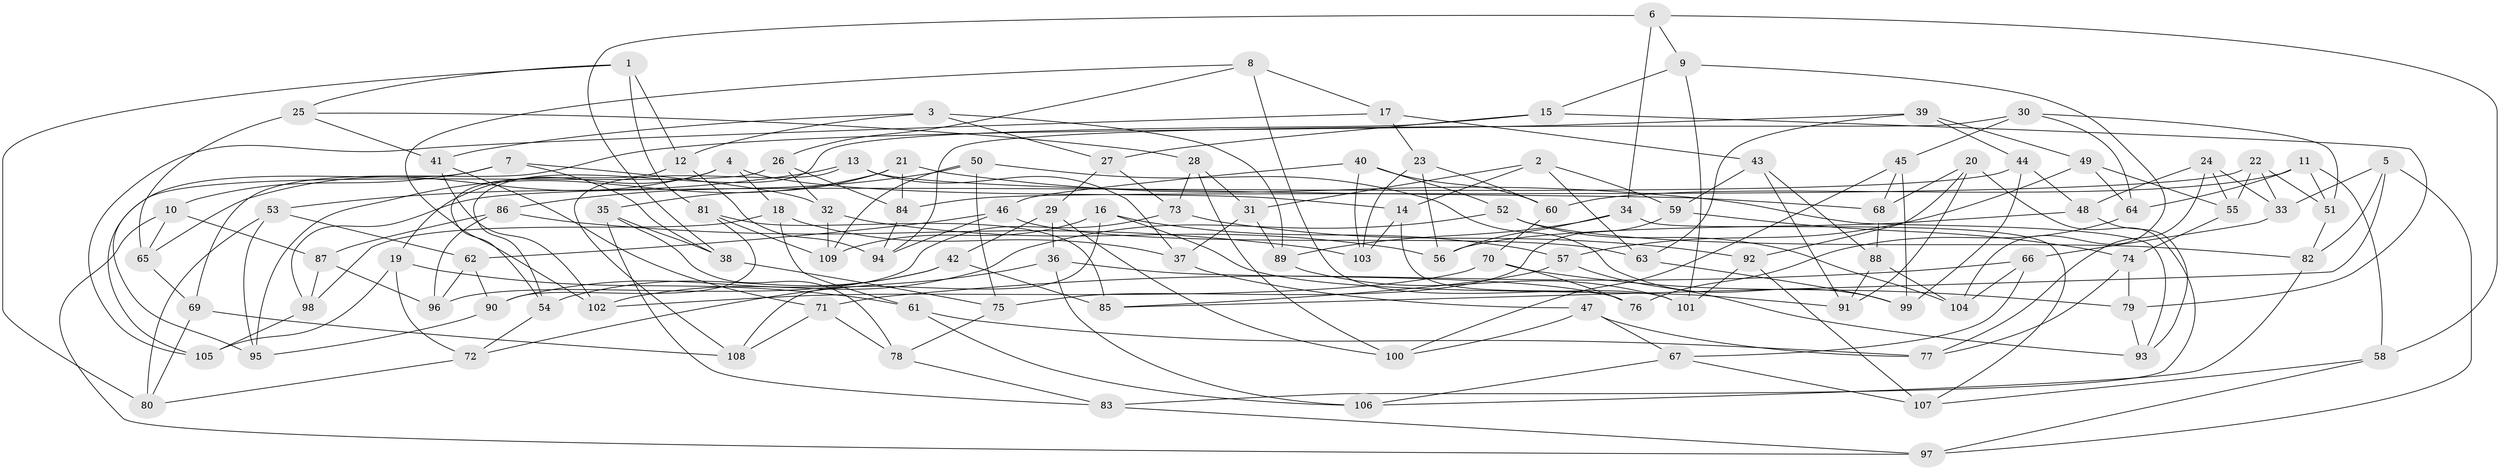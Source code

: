 // Generated by graph-tools (version 1.1) at 2025/58/03/09/25 04:58:27]
// undirected, 109 vertices, 218 edges
graph export_dot {
graph [start="1"]
  node [color=gray90,style=filled];
  1;
  2;
  3;
  4;
  5;
  6;
  7;
  8;
  9;
  10;
  11;
  12;
  13;
  14;
  15;
  16;
  17;
  18;
  19;
  20;
  21;
  22;
  23;
  24;
  25;
  26;
  27;
  28;
  29;
  30;
  31;
  32;
  33;
  34;
  35;
  36;
  37;
  38;
  39;
  40;
  41;
  42;
  43;
  44;
  45;
  46;
  47;
  48;
  49;
  50;
  51;
  52;
  53;
  54;
  55;
  56;
  57;
  58;
  59;
  60;
  61;
  62;
  63;
  64;
  65;
  66;
  67;
  68;
  69;
  70;
  71;
  72;
  73;
  74;
  75;
  76;
  77;
  78;
  79;
  80;
  81;
  82;
  83;
  84;
  85;
  86;
  87;
  88;
  89;
  90;
  91;
  92;
  93;
  94;
  95;
  96;
  97;
  98;
  99;
  100;
  101;
  102;
  103;
  104;
  105;
  106;
  107;
  108;
  109;
  1 -- 80;
  1 -- 81;
  1 -- 25;
  1 -- 12;
  2 -- 14;
  2 -- 59;
  2 -- 31;
  2 -- 63;
  3 -- 12;
  3 -- 89;
  3 -- 27;
  3 -- 41;
  4 -- 19;
  4 -- 14;
  4 -- 65;
  4 -- 18;
  5 -- 82;
  5 -- 85;
  5 -- 33;
  5 -- 97;
  6 -- 58;
  6 -- 9;
  6 -- 34;
  6 -- 38;
  7 -- 32;
  7 -- 95;
  7 -- 10;
  7 -- 38;
  8 -- 26;
  8 -- 102;
  8 -- 17;
  8 -- 101;
  9 -- 101;
  9 -- 104;
  9 -- 15;
  10 -- 97;
  10 -- 87;
  10 -- 65;
  11 -- 64;
  11 -- 58;
  11 -- 51;
  11 -- 60;
  12 -- 94;
  12 -- 54;
  13 -- 68;
  13 -- 53;
  13 -- 37;
  13 -- 108;
  14 -- 76;
  14 -- 103;
  15 -- 27;
  15 -- 79;
  15 -- 54;
  16 -- 108;
  16 -- 57;
  16 -- 109;
  16 -- 91;
  17 -- 23;
  17 -- 43;
  17 -- 105;
  18 -- 61;
  18 -- 98;
  18 -- 37;
  19 -- 61;
  19 -- 105;
  19 -- 72;
  20 -- 92;
  20 -- 83;
  20 -- 68;
  20 -- 91;
  21 -- 95;
  21 -- 93;
  21 -- 84;
  21 -- 35;
  22 -- 84;
  22 -- 51;
  22 -- 33;
  22 -- 55;
  23 -- 56;
  23 -- 60;
  23 -- 103;
  24 -- 33;
  24 -- 77;
  24 -- 55;
  24 -- 48;
  25 -- 28;
  25 -- 65;
  25 -- 41;
  26 -- 105;
  26 -- 84;
  26 -- 32;
  27 -- 73;
  27 -- 29;
  28 -- 73;
  28 -- 31;
  28 -- 100;
  29 -- 42;
  29 -- 36;
  29 -- 100;
  30 -- 45;
  30 -- 64;
  30 -- 94;
  30 -- 51;
  31 -- 89;
  31 -- 37;
  32 -- 109;
  32 -- 56;
  33 -- 66;
  34 -- 56;
  34 -- 89;
  34 -- 107;
  35 -- 78;
  35 -- 83;
  35 -- 38;
  36 -- 76;
  36 -- 106;
  36 -- 72;
  37 -- 47;
  38 -- 75;
  39 -- 63;
  39 -- 69;
  39 -- 44;
  39 -- 49;
  40 -- 103;
  40 -- 60;
  40 -- 46;
  40 -- 52;
  41 -- 71;
  41 -- 102;
  42 -- 90;
  42 -- 54;
  42 -- 85;
  43 -- 88;
  43 -- 91;
  43 -- 59;
  44 -- 48;
  44 -- 98;
  44 -- 99;
  45 -- 68;
  45 -- 100;
  45 -- 99;
  46 -- 62;
  46 -- 63;
  46 -- 94;
  47 -- 67;
  47 -- 100;
  47 -- 77;
  48 -- 93;
  48 -- 56;
  49 -- 64;
  49 -- 55;
  49 -- 57;
  50 -- 109;
  50 -- 86;
  50 -- 75;
  50 -- 99;
  51 -- 82;
  52 -- 102;
  52 -- 82;
  52 -- 104;
  53 -- 62;
  53 -- 95;
  53 -- 80;
  54 -- 72;
  55 -- 74;
  57 -- 93;
  57 -- 85;
  58 -- 107;
  58 -- 97;
  59 -- 75;
  59 -- 74;
  60 -- 70;
  61 -- 77;
  61 -- 106;
  62 -- 96;
  62 -- 90;
  63 -- 99;
  64 -- 76;
  65 -- 69;
  66 -- 104;
  66 -- 71;
  66 -- 67;
  67 -- 106;
  67 -- 107;
  68 -- 88;
  69 -- 108;
  69 -- 80;
  70 -- 76;
  70 -- 102;
  70 -- 79;
  71 -- 78;
  71 -- 108;
  72 -- 80;
  73 -- 92;
  73 -- 96;
  74 -- 79;
  74 -- 77;
  75 -- 78;
  78 -- 83;
  79 -- 93;
  81 -- 109;
  81 -- 90;
  81 -- 85;
  82 -- 106;
  83 -- 97;
  84 -- 94;
  86 -- 87;
  86 -- 103;
  86 -- 96;
  87 -- 96;
  87 -- 98;
  88 -- 104;
  88 -- 91;
  89 -- 101;
  90 -- 95;
  92 -- 107;
  92 -- 101;
  98 -- 105;
}
